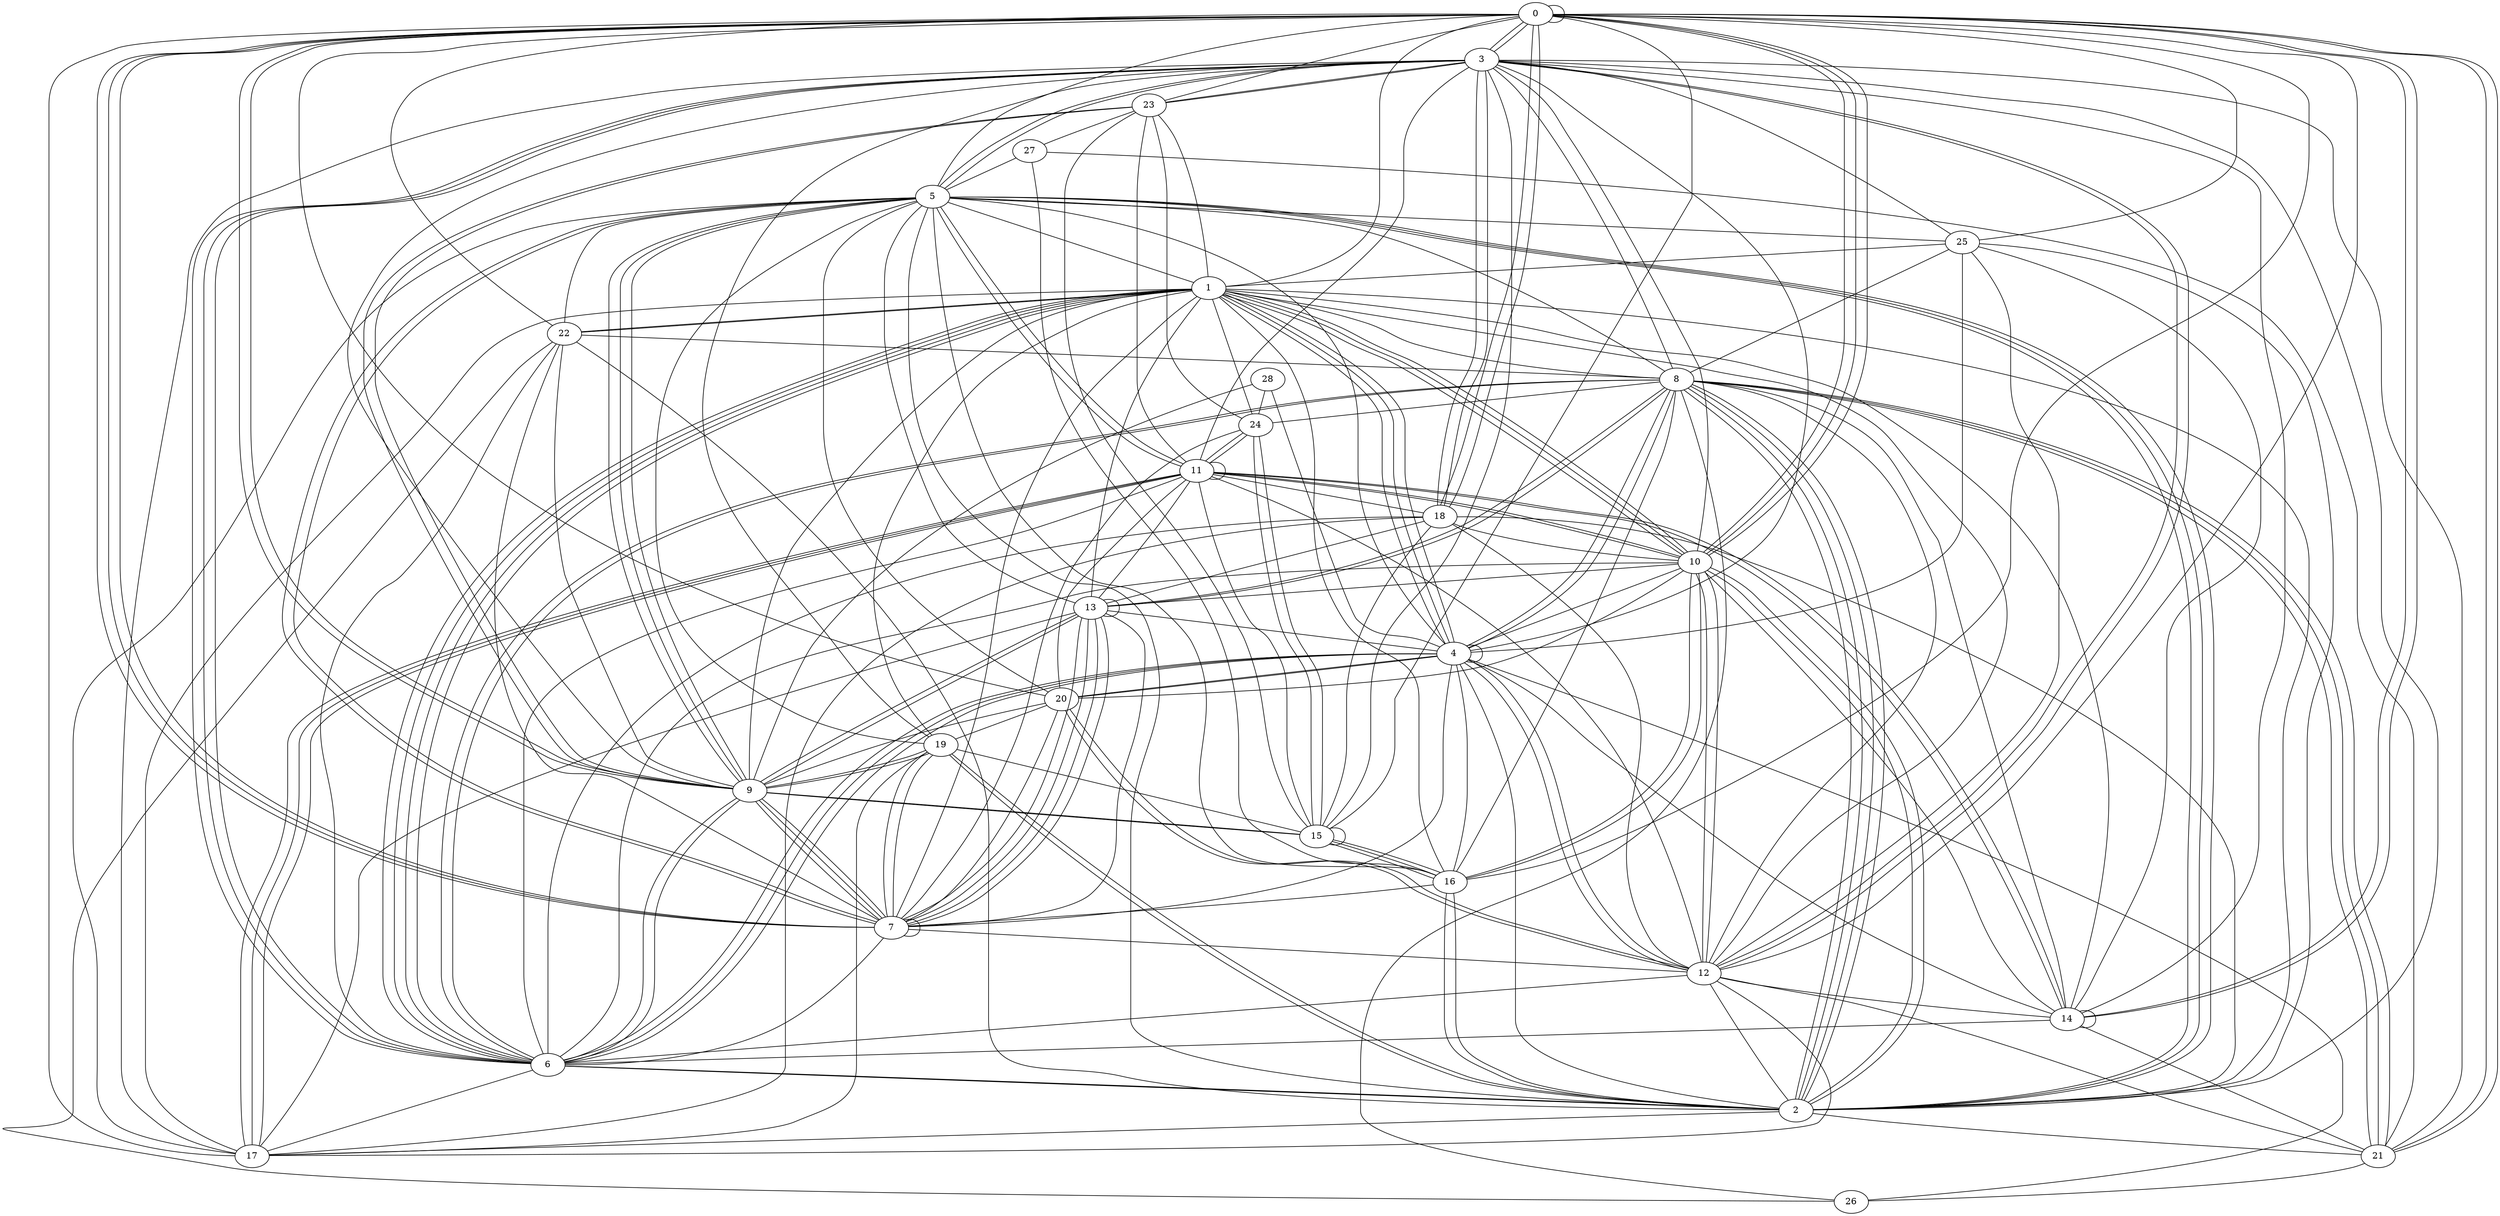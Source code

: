 graph G {
0;
1;
2;
3;
4;
5;
6;
7;
8;
9;
10;
11;
12;
13;
14;
15;
16;
17;
18;
19;
20;
21;
22;
23;
24;
25;
26;
27;
28;
22--8 ;
15--16 ;
16--15 ;
2--19 ;
6--17 ;
23--24 ;
13--8 ;
25--2 ;
12--20 ;
4--25 ;
14--8 ;
7--13 ;
7--13 ;
6--8 ;
4--14 ;
5--7 ;
3--6 ;
14--3 ;
4--5 ;
10--12 ;
3--0 ;
15--18 ;
0--0 ;
27--5 ;
12--18 ;
16--10 ;
13--4 ;
9--15 ;
10--11 ;
0--18 ;
9--19 ;
12--0 ;
4--1 ;
15--24 ;
4--4 ;
2--10 ;
5--8 ;
15--15 ;
8--3 ;
13--7 ;
23--9 ;
21--0 ;
8--4 ;
7--12 ;
5--0 ;
2--17 ;
17--0 ;
11--12 ;
5--19 ;
12--17 ;
12--21 ;
7--9 ;
0--14 ;
1--4 ;
8--6 ;
25--1 ;
4--12 ;
3--23 ;
10--1 ;
5--22 ;
1--14 ;
2--12 ;
24--1 ;
28--9 ;
13--5 ;
16--7 ;
18--17 ;
4--6 ;
6--18 ;
24--11 ;
16--15 ;
10--0 ;
21--3 ;
17--5 ;
13--9 ;
4--20 ;
6--2 ;
11--3 ;
5--9 ;
2--6 ;
2--22 ;
15--19 ;
11--14 ;
20--5 ;
11--6 ;
17--1 ;
1--0 ;
0--9 ;
3--6 ;
13--7 ;
9--0 ;
3--2 ;
14--21 ;
11--18 ;
2--21 ;
4--2 ;
16--2 ;
8--2 ;
9--7 ;
8--2 ;
9--5 ;
15--11 ;
15--23 ;
14--11 ;
21--26 ;
14--10 ;
16--10 ;
2--8 ;
0--10 ;
6--4 ;
10--3 ;
27--21 ;
11--24 ;
7--13 ;
16--1 ;
25--3 ;
5--25 ;
13--17 ;
5--7 ;
20--4 ;
14--0 ;
23--3 ;
19--7 ;
4--12 ;
9--5 ;
7--1 ;
7--4 ;
22--1 ;
9--6 ;
8--12 ;
7--24 ;
1--10 ;
1--2 ;
15--24 ;
6--2 ;
1--23 ;
0--10 ;
2--5 ;
7--9 ;
13--13 ;
6--1 ;
5--3 ;
10--1 ;
4--1 ;
2--10 ;
28--24 ;
14--14 ;
11--17 ;
12--1 ;
16--5 ;
14--6 ;
1--9 ;
8--13 ;
20--9 ;
26--22 ;
16--4 ;
26--8 ;
0--7 ;
0--21 ;
3--18 ;
19--7 ;
10--6 ;
15--0 ;
6--1 ;
23--9 ;
13--9 ;
17--11 ;
8--4 ;
26--4 ;
25--12 ;
4--6 ;
21--8 ;
1--13 ;
12--3 ;
11--23 ;
19--3 ;
5--2 ;
5--2 ;
9--15 ;
0--25 ;
7--22 ;
0--22 ;
19--1 ;
11--5 ;
8--21 ;
6--9 ;
9--3 ;
0--20 ;
0--7 ;
10--12 ;
0--7 ;
20--11 ;
12--6 ;
2--16 ;
8--16 ;
2--19 ;
3--18 ;
19--9 ;
20--7 ;
17--19 ;
6--1 ;
18--13 ;
17--3 ;
12--14 ;
25--8 ;
11--13 ;
0--18 ;
6--22 ;
16--0 ;
20--19 ;
18--10 ;
4--10 ;
5--11 ;
16--27 ;
8--1 ;
20--12 ;
10--13 ;
2--5 ;
25--14 ;
3--6 ;
12--3 ;
10--11 ;
8--21 ;
0--23 ;
1--22 ;
0--3 ;
2--8 ;
20--10 ;
1--5 ;
6--7 ;
28--4 ;
11--11 ;
2--18 ;
1--6 ;
8--24 ;
23--27 ;
7--7 ;
3--5 ;
9--22 ;
11--17 ;
3--15 ;
4--3 ;
}
